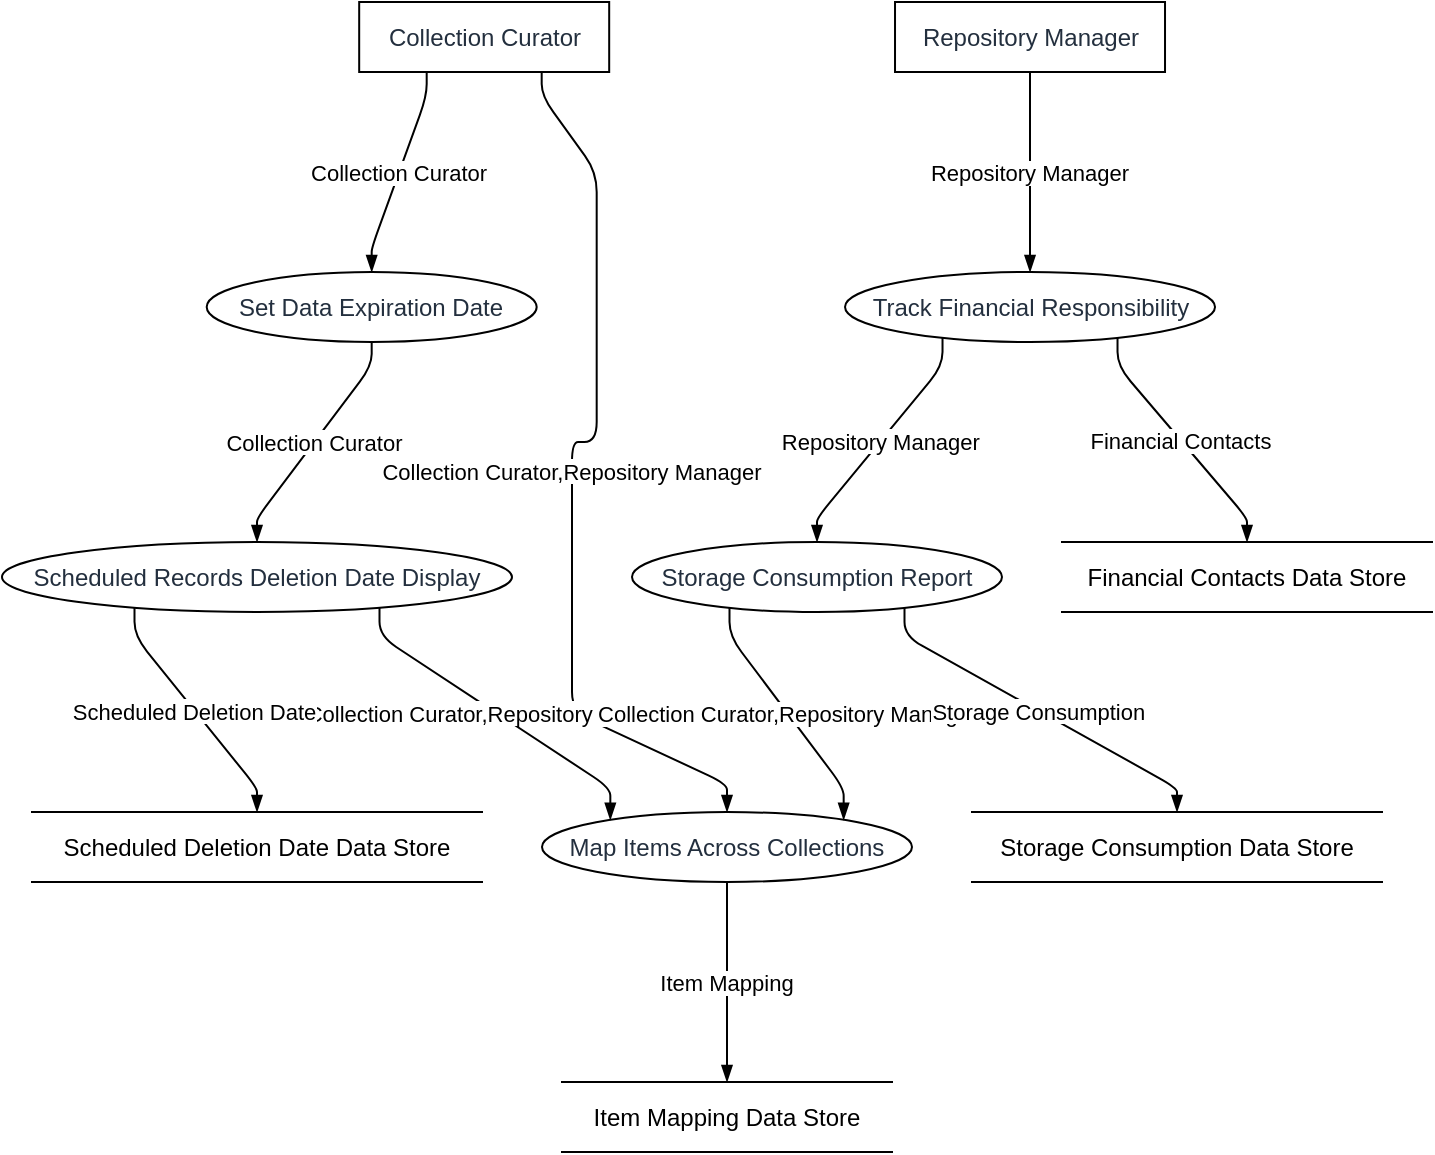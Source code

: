 <mxfile version="23.0.2" type="device">
  <diagram name="Page-1" id="WdKe6hT6fF33Ky2g1j5v">
    <mxGraphModel dx="794" dy="511" grid="1" gridSize="10" guides="1" tooltips="1" connect="1" arrows="1" fold="1" page="1" pageScale="1" pageWidth="827" pageHeight="1169" math="0" shadow="0">
      <root>
        <mxCell id="0" />
        <mxCell id="1" parent="0" />
        <UserObject label="Collection Curator" type="externalEntity" source="" flow="" placeholders="1" id="uysd3A-EKeVEPvXP9Vja-1">
          <mxCell style="shape=rectangle;whiteSpace=wrap;html=1;fillColor=#ffffff;strokeColor=#000000;align=center;verticalAlign=middle;fontColor=#232F3E;" vertex="1" parent="1">
            <mxGeometry x="178.594" width="125" height="35" as="geometry" />
          </mxCell>
        </UserObject>
        <UserObject label="Set Data Expiration Date" type="process" source="1" flow="Collection Curator" placeholders="1" id="uysd3A-EKeVEPvXP9Vja-2">
          <mxCell style="shape=ellipse;perimeter=ellipsePerimeter;whiteSpace=wrap;html=1;fillColor=#ffffff;strokeColor=#000000;align=center;verticalAlign=middle;fontColor=#232F3E;" vertex="1" parent="1">
            <mxGeometry x="102.344" y="135" width="165" height="35" as="geometry" />
          </mxCell>
        </UserObject>
        <UserObject label="Scheduled Records Deletion Date Display" type="process" source="2" flow="Collection Curator" placeholders="1" id="uysd3A-EKeVEPvXP9Vja-3">
          <mxCell style="shape=ellipse;perimeter=ellipsePerimeter;whiteSpace=wrap;html=1;fillColor=#ffffff;strokeColor=#000000;align=center;verticalAlign=middle;fontColor=#232F3E;" vertex="1" parent="1">
            <mxGeometry y="270" width="255" height="35" as="geometry" />
          </mxCell>
        </UserObject>
        <UserObject label="Repository Manager" type="externalEntity" source="" flow="" placeholders="1" id="uysd3A-EKeVEPvXP9Vja-4">
          <mxCell style="shape=rectangle;whiteSpace=wrap;html=1;fillColor=#ffffff;strokeColor=#000000;align=center;verticalAlign=middle;fontColor=#232F3E;" vertex="1" parent="1">
            <mxGeometry x="446.512" width="135" height="35" as="geometry" />
          </mxCell>
        </UserObject>
        <UserObject label="Track Financial Responsibility" type="process" source="4" flow="Repository Manager" placeholders="1" id="uysd3A-EKeVEPvXP9Vja-5">
          <mxCell style="shape=ellipse;perimeter=ellipsePerimeter;whiteSpace=wrap;html=1;fillColor=#ffffff;strokeColor=#000000;align=center;verticalAlign=middle;fontColor=#232F3E;" vertex="1" parent="1">
            <mxGeometry x="421.512" y="135" width="185" height="35" as="geometry" />
          </mxCell>
        </UserObject>
        <UserObject label="Storage Consumption Report" type="process" source="5" flow="Repository Manager" placeholders="1" id="uysd3A-EKeVEPvXP9Vja-6">
          <mxCell style="shape=ellipse;perimeter=ellipsePerimeter;whiteSpace=wrap;html=1;fillColor=#ffffff;strokeColor=#000000;align=center;verticalAlign=middle;fontColor=#232F3E;" vertex="1" parent="1">
            <mxGeometry x="315" y="270" width="185" height="35" as="geometry" />
          </mxCell>
        </UserObject>
        <UserObject label="Map Items Across Collections" type="process" source="1,3,6" flow="Collection Curator,Repository Manager" placeholders="1" id="uysd3A-EKeVEPvXP9Vja-7">
          <mxCell style="shape=ellipse;perimeter=ellipsePerimeter;whiteSpace=wrap;html=1;fillColor=#ffffff;strokeColor=#000000;align=center;verticalAlign=middle;fontColor=#232F3E;" vertex="1" parent="1">
            <mxGeometry x="270" y="405" width="185" height="35" as="geometry" />
          </mxCell>
        </UserObject>
        <UserObject label="Item Mapping Data Store" type="dataStore" source="7" flow="Item Mapping" placeholders="1" id="uysd3A-EKeVEPvXP9Vja-8">
          <mxCell style="html=1;dashed=0;whiteSpace=wrap;shape=partialRectangle;right=0;left=0;" vertex="1" parent="1">
            <mxGeometry x="280" y="540" width="165" height="35" as="geometry" />
          </mxCell>
        </UserObject>
        <UserObject label="Financial Contacts Data Store" type="dataStore" source="5" flow="Financial Contacts" placeholders="1" id="uysd3A-EKeVEPvXP9Vja-9">
          <mxCell style="html=1;dashed=0;whiteSpace=wrap;shape=partialRectangle;right=0;left=0;" vertex="1" parent="1">
            <mxGeometry x="530" y="270" width="185" height="35" as="geometry" />
          </mxCell>
        </UserObject>
        <UserObject label="Storage Consumption Data Store" type="dataStore" source="6" flow="Storage Consumption" placeholders="1" id="uysd3A-EKeVEPvXP9Vja-10">
          <mxCell style="html=1;dashed=0;whiteSpace=wrap;shape=partialRectangle;right=0;left=0;" vertex="1" parent="1">
            <mxGeometry x="485" y="405" width="205" height="35" as="geometry" />
          </mxCell>
        </UserObject>
        <UserObject label="Scheduled Deletion Date Data Store" type="dataStore" source="3" flow="Scheduled Deletion Date" placeholders="1" id="uysd3A-EKeVEPvXP9Vja-11">
          <mxCell style="html=1;dashed=0;whiteSpace=wrap;shape=partialRectangle;right=0;left=0;" vertex="1" parent="1">
            <mxGeometry x="15" y="405" width="225" height="35" as="geometry" />
          </mxCell>
        </UserObject>
        <mxCell id="uysd3A-EKeVEPvXP9Vja-12" value="Collection Curator" style="endArrow=blockThin;endFill=1;fontSize=11;orthogonal=1;noEdgeStyle=1;" edge="1" parent="1" source="uysd3A-EKeVEPvXP9Vja-1" target="uysd3A-EKeVEPvXP9Vja-2">
          <mxGeometry relative="1" as="geometry">
            <Array as="points">
              <mxPoint x="212.344" y="47" />
              <mxPoint x="184.844" y="123" />
            </Array>
          </mxGeometry>
        </mxCell>
        <mxCell id="uysd3A-EKeVEPvXP9Vja-13" value="Collection Curator" style="endArrow=blockThin;endFill=1;fontSize=11;orthogonal=1;noEdgeStyle=1;" edge="1" parent="1" source="uysd3A-EKeVEPvXP9Vja-2" target="uysd3A-EKeVEPvXP9Vja-3">
          <mxGeometry relative="1" as="geometry">
            <Array as="points">
              <mxPoint x="184.844" y="182" />
              <mxPoint x="127.5" y="258" />
            </Array>
          </mxGeometry>
        </mxCell>
        <mxCell id="uysd3A-EKeVEPvXP9Vja-14" value="Repository Manager" style="endArrow=blockThin;endFill=1;fontSize=11;orthogonal=1;noEdgeStyle=1;" edge="1" parent="1" source="uysd3A-EKeVEPvXP9Vja-4" target="uysd3A-EKeVEPvXP9Vja-5">
          <mxGeometry relative="1" as="geometry">
            <Array as="points">
              <mxPoint x="514.012" y="47" />
              <mxPoint x="514.012" y="123" />
            </Array>
          </mxGeometry>
        </mxCell>
        <mxCell id="uysd3A-EKeVEPvXP9Vja-15" value="Repository Manager" style="endArrow=blockThin;endFill=1;fontSize=11;orthogonal=1;noEdgeStyle=1;" edge="1" parent="1" source="uysd3A-EKeVEPvXP9Vja-5" target="uysd3A-EKeVEPvXP9Vja-6">
          <mxGeometry relative="1" as="geometry">
            <Array as="points">
              <mxPoint x="470.262" y="182" />
              <mxPoint x="407.5" y="258" />
            </Array>
          </mxGeometry>
        </mxCell>
        <mxCell id="uysd3A-EKeVEPvXP9Vja-16" value="Collection Curator,Repository Manager" style="endArrow=blockThin;endFill=1;fontSize=11;orthogonal=1;noEdgeStyle=1;" edge="1" parent="1" source="uysd3A-EKeVEPvXP9Vja-1" target="uysd3A-EKeVEPvXP9Vja-7">
          <mxGeometry relative="1" as="geometry">
            <Array as="points">
              <mxPoint x="269.844" y="47" />
              <mxPoint x="297.344" y="85" />
              <mxPoint x="297.344" y="220" />
              <mxPoint x="285" y="220" />
              <mxPoint x="285" y="355" />
              <mxPoint x="362.5" y="391" />
            </Array>
          </mxGeometry>
        </mxCell>
        <mxCell id="uysd3A-EKeVEPvXP9Vja-17" value="Collection Curator,Repository Manager" style="endArrow=blockThin;endFill=1;fontSize=11;orthogonal=1;noEdgeStyle=1;" edge="1" parent="1" source="uysd3A-EKeVEPvXP9Vja-3" target="uysd3A-EKeVEPvXP9Vja-7">
          <mxGeometry relative="1" as="geometry">
            <Array as="points">
              <mxPoint x="188.75" y="317" />
              <mxPoint x="304.167" y="393" />
            </Array>
          </mxGeometry>
        </mxCell>
        <mxCell id="uysd3A-EKeVEPvXP9Vja-18" value="Collection Curator,Repository Manager" style="endArrow=blockThin;endFill=1;fontSize=11;orthogonal=1;noEdgeStyle=1;" edge="1" parent="1" source="uysd3A-EKeVEPvXP9Vja-6" target="uysd3A-EKeVEPvXP9Vja-7">
          <mxGeometry relative="1" as="geometry">
            <Array as="points">
              <mxPoint x="363.75" y="317" />
              <mxPoint x="420.833" y="393" />
            </Array>
          </mxGeometry>
        </mxCell>
        <mxCell id="uysd3A-EKeVEPvXP9Vja-19" value="Item Mapping" style="endArrow=blockThin;endFill=1;fontSize=11;orthogonal=1;noEdgeStyle=1;" edge="1" parent="1" source="uysd3A-EKeVEPvXP9Vja-7" target="uysd3A-EKeVEPvXP9Vja-8">
          <mxGeometry relative="1" as="geometry">
            <Array as="points">
              <mxPoint x="362.5" y="452" />
              <mxPoint x="362.5" y="528" />
            </Array>
          </mxGeometry>
        </mxCell>
        <mxCell id="uysd3A-EKeVEPvXP9Vja-20" value="Financial Contacts" style="endArrow=blockThin;endFill=1;fontSize=11;orthogonal=1;noEdgeStyle=1;" edge="1" parent="1" source="uysd3A-EKeVEPvXP9Vja-5" target="uysd3A-EKeVEPvXP9Vja-9">
          <mxGeometry relative="1" as="geometry">
            <Array as="points">
              <mxPoint x="557.762" y="182" />
              <mxPoint x="622.5" y="258" />
            </Array>
          </mxGeometry>
        </mxCell>
        <mxCell id="uysd3A-EKeVEPvXP9Vja-21" value="Storage Consumption" style="endArrow=blockThin;endFill=1;fontSize=11;orthogonal=1;noEdgeStyle=1;" edge="1" parent="1" source="uysd3A-EKeVEPvXP9Vja-6" target="uysd3A-EKeVEPvXP9Vja-10">
          <mxGeometry relative="1" as="geometry">
            <Array as="points">
              <mxPoint x="451.25" y="317" />
              <mxPoint x="587.5" y="393" />
            </Array>
          </mxGeometry>
        </mxCell>
        <mxCell id="uysd3A-EKeVEPvXP9Vja-22" value="Scheduled Deletion Date" style="endArrow=blockThin;endFill=1;fontSize=11;orthogonal=1;noEdgeStyle=1;" edge="1" parent="1" source="uysd3A-EKeVEPvXP9Vja-3" target="uysd3A-EKeVEPvXP9Vja-11">
          <mxGeometry relative="1" as="geometry">
            <Array as="points">
              <mxPoint x="66.25" y="317" />
              <mxPoint x="127.5" y="393" />
            </Array>
          </mxGeometry>
        </mxCell>
      </root>
    </mxGraphModel>
  </diagram>
</mxfile>
